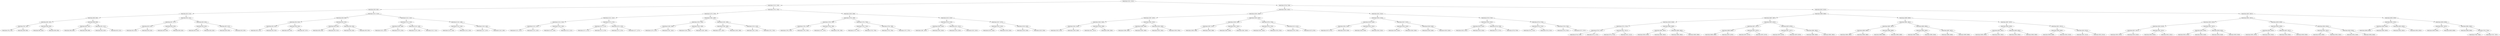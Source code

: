 digraph G{
1269990235 [label="Node{data=[2331, 2331]}"]
1269990235 -> 2062106276
2062106276 [label="Node{data=[1150, 1150]}"]
2062106276 -> 51005762
51005762 [label="Node{data=[920, 920]}"]
51005762 -> 1240704358
1240704358 [label="Node{data=[813, 813]}"]
1240704358 -> 369381208
369381208 [label="Node{data=[805, 805]}"]
369381208 -> 631988002
631988002 [label="Node{data=[801, 801]}"]
631988002 -> 1949975180
1949975180 [label="Node{data=[782, 782]}"]
1949975180 -> 548803064
548803064 [label="Node{data=[764, 764]}"]
1949975180 -> 343733305
343733305 [label="Node{data=[800, 800]}"]
631988002 -> 1800530907
1800530907 [label="Node{data=[803, 803]}"]
1800530907 -> 1297738271
1297738271 [label="Node{data=[802, 802]}"]
1800530907 -> 1567624093
1567624093 [label="Node{data=[804, 804]}"]
369381208 -> 777969974
777969974 [label="Node{data=[809, 809]}"]
777969974 -> 1253427221
1253427221 [label="Node{data=[807, 807]}"]
1253427221 -> 1212078670
1212078670 [label="Node{data=[806, 806]}"]
1253427221 -> 365890615
365890615 [label="Node{data=[808, 808]}"]
777969974 -> 1287719145
1287719145 [label="Node{data=[811, 811]}"]
1287719145 -> 684758020
684758020 [label="Node{data=[810, 810]}"]
1287719145 -> 369281018
369281018 [label="Node{data=[812, 812]}"]
1240704358 -> 2076299193
2076299193 [label="Node{data=[821, 821]}"]
2076299193 -> 1057166952
1057166952 [label="Node{data=[817, 817]}"]
1057166952 -> 325043512
325043512 [label="Node{data=[815, 815]}"]
325043512 -> 333643198
333643198 [label="Node{data=[814, 814]}"]
325043512 -> 1722500220
1722500220 [label="Node{data=[816, 816]}"]
1057166952 -> 1102888599
1102888599 [label="Node{data=[819, 819]}"]
1102888599 -> 749192605
749192605 [label="Node{data=[818, 818]}"]
1102888599 -> 682410682
682410682 [label="Node{data=[820, 820]}"]
2076299193 -> 345566071
345566071 [label="Node{data=[825, 825]}"]
345566071 -> 812955509
812955509 [label="Node{data=[823, 823]}"]
812955509 -> 585963467
585963467 [label="Node{data=[822, 822]}"]
812955509 -> 1813690430
1813690430 [label="Node{data=[824, 824]}"]
345566071 -> 1066018201
1066018201 [label="Node{data=[827, 827]}"]
1066018201 -> 718336514
718336514 [label="Node{data=[826, 826]}"]
1066018201 -> 1623849948
1623849948 [label="Node{data=[919, 919]}"]
51005762 -> 1504408755
1504408755 [label="Node{data=[1015, 1015]}"]
1504408755 -> 929248498
929248498 [label="Node{data=[928, 928]}"]
929248498 -> 437162238
437162238 [label="Node{data=[924, 924]}"]
437162238 -> 901160824
901160824 [label="Node{data=[922, 922]}"]
901160824 -> 934964113
934964113 [label="Node{data=[921, 921]}"]
901160824 -> 424680752
424680752 [label="Node{data=[923, 923]}"]
437162238 -> 2008541060
2008541060 [label="Node{data=[926, 926]}"]
2008541060 -> 1996221269
1996221269 [label="Node{data=[925, 925]}"]
2008541060 -> 309981432
309981432 [label="Node{data=[927, 927]}"]
929248498 -> 198821402
198821402 [label="Node{data=[932, 932]}"]
198821402 -> 1125817122
1125817122 [label="Node{data=[930, 930]}"]
1125817122 -> 1787978071
1787978071 [label="Node{data=[929, 929]}"]
1125817122 -> 926003917
926003917 [label="Node{data=[931, 931]}"]
198821402 -> 1922915111
1922915111 [label="Node{data=[934, 934]}"]
1922915111 -> 1699286493
1699286493 [label="Node{data=[933, 933]}"]
1922915111 -> 480792826
480792826 [label="Node{data=[935, 935]}"]
1504408755 -> 641023608
641023608 [label="Node{data=[1142, 1142]}"]
641023608 -> 1047072250
1047072250 [label="Node{data=[1124, 1124]}"]
1047072250 -> 333699087
333699087 [label="Node{data=[1048, 1048]}"]
333699087 -> 1293055241
1293055241 [label="Node{data=[1022, 1022]}"]
333699087 -> 1121670189
1121670189 [label="Node{data=[1079, 1079]}"]
1047072250 -> 875272017
875272017 [label="Node{data=[1140, 1140]}"]
875272017 -> 956633723
956633723 [label="Node{data=[1139, 1139]}"]
875272017 -> 1742836335
1742836335 [label="Node{data=[1141, 1141]}"]
641023608 -> 2139347074
2139347074 [label="Node{data=[1146, 1146]}"]
2139347074 -> 393894204
393894204 [label="Node{data=[1144, 1144]}"]
393894204 -> 117245794
117245794 [label="Node{data=[1143, 1143]}"]
393894204 -> 1843699512
1843699512 [label="Node{data=[1145, 1145]}"]
2139347074 -> 214048206
214048206 [label="Node{data=[1148, 1148]}"]
214048206 -> 1236539091
1236539091 [label="Node{data=[1147, 1147]}"]
214048206 -> 664592016
664592016 [label="Node{data=[1149, 1149]}"]
2062106276 -> 1858639876
1858639876 [label="Node{data=[1782, 1782]}"]
1858639876 -> 1928909950
1928909950 [label="Node{data=[1278, 1278]}"]
1928909950 -> 462640764
462640764 [label="Node{data=[1241, 1241]}"]
462640764 -> 1513776064
1513776064 [label="Node{data=[1154, 1154]}"]
1513776064 -> 1880672315
1880672315 [label="Node{data=[1152, 1152]}"]
1880672315 -> 1157081442
1157081442 [label="Node{data=[1151, 1151]}"]
1880672315 -> 1163278134
1163278134 [label="Node{data=[1153, 1153]}"]
1513776064 -> 1283156031
1283156031 [label="Node{data=[1156, 1156]}"]
1283156031 -> 2048145563
2048145563 [label="Node{data=[1155, 1155]}"]
1283156031 -> 55648770
55648770 [label="Node{data=[1212, 1212]}"]
462640764 -> 2009746137
2009746137 [label="Node{data=[1274, 1274]}"]
2009746137 -> 1625812623
1625812623 [label="Node{data=[1272, 1272]}"]
1625812623 -> 996987624
996987624 [label="Node{data=[1271, 1271]}"]
1625812623 -> 833070773
833070773 [label="Node{data=[1273, 1273]}"]
2009746137 -> 337555162
337555162 [label="Node{data=[1276, 1276]}"]
337555162 -> 1272101184
1272101184 [label="Node{data=[1275, 1275]}"]
337555162 -> 376752448
376752448 [label="Node{data=[1277, 1277]}"]
1928909950 -> 443172661
443172661 [label="Node{data=[1286, 1286]}"]
443172661 -> 2070106844
2070106844 [label="Node{data=[1282, 1282]}"]
2070106844 -> 623246409
623246409 [label="Node{data=[1280, 1280]}"]
623246409 -> 355143524
355143524 [label="Node{data=[1279, 1279]}"]
623246409 -> 1563472155
1563472155 [label="Node{data=[1281, 1281]}"]
2070106844 -> 1017445843
1017445843 [label="Node{data=[1284, 1284]}"]
1017445843 -> 912886202
912886202 [label="Node{data=[1283, 1283]}"]
1017445843 -> 2071261244
2071261244 [label="Node{data=[1285, 1285]}"]
443172661 -> 588525088
588525088 [label="Node{data=[1290, 1290]}"]
588525088 -> 944051700
944051700 [label="Node{data=[1288, 1288]}"]
944051700 -> 1109098271
1109098271 [label="Node{data=[1287, 1287]}"]
944051700 -> 506626672
506626672 [label="Node{data=[1289, 1289]}"]
588525088 -> 475384504
475384504 [label="Node{data=[1319, 1319]}"]
475384504 -> 204445299
204445299 [label="Node{data=[1291, 1291]}"]
475384504 -> 366338926
366338926 [label="Node{data=[1781, 1781]}"]
1858639876 -> 528405158
528405158 [label="Node{data=[1838, 1838]}"]
528405158 -> 768400379
768400379 [label="Node{data=[1790, 1790]}"]
768400379 -> 1570790463
1570790463 [label="Node{data=[1786, 1786]}"]
1570790463 -> 1733560950
1733560950 [label="Node{data=[1784, 1784]}"]
1733560950 -> 240521176
240521176 [label="Node{data=[1783, 1783]}"]
1733560950 -> 1166937834
1166937834 [label="Node{data=[1785, 1785]}"]
1570790463 -> 445703104
445703104 [label="Node{data=[1788, 1788]}"]
445703104 -> 1565547870
1565547870 [label="Node{data=[1787, 1787]}"]
445703104 -> 1665573347
1665573347 [label="Node{data=[1789, 1789]}"]
768400379 -> 1451891263
1451891263 [label="Node{data=[1794, 1794]}"]
1451891263 -> 1268346317
1268346317 [label="Node{data=[1792, 1792]}"]
1268346317 -> 343700301
343700301 [label="Node{data=[1791, 1791]}"]
1268346317 -> 1122206104
1122206104 [label="Node{data=[1793, 1793]}"]
1451891263 -> 1144922137
1144922137 [label="Node{data=[1796, 1796]}"]
1144922137 -> 1145690710
1145690710 [label="Node{data=[1795, 1795]}"]
1144922137 -> 861421449
861421449 [label="Node{data=[1797, 1797]}"]
528405158 -> 1835636539
1835636539 [label="Node{data=[2323, 2323]}"]
1835636539 -> 1491229799
1491229799 [label="Node{data=[2319, 2319]}"]
1491229799 -> 1391699527
1391699527 [label="Node{data=[2026, 2026]}"]
1391699527 -> 547712999
547712999 [label="Node{data=[1867, 1867]}"]
1391699527 -> 30733447
30733447 [label="Node{data=[2055, 2055]}"]
1491229799 -> 1268744638
1268744638 [label="Node{data=[2321, 2321]}"]
1268744638 -> 68273940
68273940 [label="Node{data=[2320, 2320]}"]
1268744638 -> 264264230
264264230 [label="Node{data=[2322, 2322]}"]
1835636539 -> 697759637
697759637 [label="Node{data=[2327, 2327]}"]
697759637 -> 506659176
506659176 [label="Node{data=[2325, 2325]}"]
506659176 -> 336616669
336616669 [label="Node{data=[2324, 2324]}"]
506659176 -> 428619027
428619027 [label="Node{data=[2326, 2326]}"]
697759637 -> 129516520
129516520 [label="Node{data=[2329, 2329]}"]
129516520 -> 25573942
25573942 [label="Node{data=[2328, 2328]}"]
129516520 -> 392591471
392591471 [label="Node{data=[2330, 2330]}"]
1269990235 -> 1866134333
1866134333 [label="Node{data=[5748, 5748]}"]
1866134333 -> 710433329
710433329 [label="Node{data=[4581, 4581]}"]
710433329 -> 440373958
440373958 [label="Node{data=[3395, 3395]}"]
440373958 -> 1052648686
1052648686 [label="Node{data=[3387, 3387]}"]
1052648686 -> 111512351
111512351 [label="Node{data=[2842, 2842]}"]
111512351 -> 1850003496
1850003496 [label="Node{data=[2442, 2442]}"]
1850003496 -> 143382148
143382148 [label="Node{data=[2332, 2332]}"]
1850003496 -> 1197283887
1197283887 [label="Node{data=[2446, 2446]}"]
111512351 -> 1837800616
1837800616 [label="Node{data=[3358, 3358]}"]
1837800616 -> 621266081
621266081 [label="Node{data=[3011, 3011]}"]
1837800616 -> 1936591219
1936591219 [label="Node{data=[3366, 3366]}"]
1052648686 -> 1548609875
1548609875 [label="Node{data=[3391, 3391]}"]
1548609875 -> 1696285102
1696285102 [label="Node{data=[3389, 3389]}"]
1696285102 -> 2116203360
2116203360 [label="Node{data=[3388, 3388]}"]
1696285102 -> 2097420358
2097420358 [label="Node{data=[3390, 3390]}"]
1548609875 -> 1320186308
1320186308 [label="Node{data=[3393, 3393]}"]
1320186308 -> 1905876877
1905876877 [label="Node{data=[3392, 3392]}"]
1320186308 -> 449534829
449534829 [label="Node{data=[3394, 3394]}"]
440373958 -> 1204856410
1204856410 [label="Node{data=[3403, 3403]}"]
1204856410 -> 170115381
170115381 [label="Node{data=[3399, 3399]}"]
170115381 -> 838697675
838697675 [label="Node{data=[3397, 3397]}"]
838697675 -> 1898817450
1898817450 [label="Node{data=[3396, 3396]}"]
838697675 -> 856501667
856501667 [label="Node{data=[3398, 3398]}"]
170115381 -> 666069150
666069150 [label="Node{data=[3401, 3401]}"]
666069150 -> 2055556473
2055556473 [label="Node{data=[3400, 3400]}"]
666069150 -> 1711908212
1711908212 [label="Node{data=[3402, 3402]}"]
1204856410 -> 1010035747
1010035747 [label="Node{data=[3794, 3794]}"]
1010035747 -> 16290979
16290979 [label="Node{data=[3792, 3792]}"]
16290979 -> 1346826048
1346826048 [label="Node{data=[3432, 3432]}"]
16290979 -> 2077217337
2077217337 [label="Node{data=[3793, 3793]}"]
1010035747 -> 1488878487
1488878487 [label="Node{data=[4115, 4115]}"]
1488878487 -> 480747951
480747951 [label="Node{data=[3795, 3795]}"]
1488878487 -> 2071753108
2071753108 [label="Node{data=[4276, 4276]}"]
710433329 -> 2116496088
2116496088 [label="Node{data=[5551, 5551]}"]
2116496088 -> 1441698888
1441698888 [label="Node{data=[5543, 5543]}"]
1441698888 -> 1952836995
1952836995 [label="Node{data=[5539, 5539]}"]
1952836995 -> 1821229642
1821229642 [label="Node{data=[5381, 5381]}"]
1821229642 -> 725308649
725308649 [label="Node{data=[5375, 5375]}"]
1821229642 -> 173463826
173463826 [label="Node{data=[5538, 5538]}"]
1952836995 -> 1359229998
1359229998 [label="Node{data=[5541, 5541]}"]
1359229998 -> 1402545110
1402545110 [label="Node{data=[5540, 5540]}"]
1359229998 -> 578074960
578074960 [label="Node{data=[5542, 5542]}"]
1441698888 -> 517372485
517372485 [label="Node{data=[5547, 5547]}"]
517372485 -> 1854114037
1854114037 [label="Node{data=[5545, 5545]}"]
1854114037 -> 1948160352
1948160352 [label="Node{data=[5544, 5544]}"]
1854114037 -> 1940330634
1940330634 [label="Node{data=[5546, 5546]}"]
517372485 -> 1586381033
1586381033 [label="Node{data=[5549, 5549]}"]
1586381033 -> 741912557
741912557 [label="Node{data=[5548, 5548]}"]
1586381033 -> 741191323
741191323 [label="Node{data=[5550, 5550]}"]
2116496088 -> 1728418012
1728418012 [label="Node{data=[5740, 5740]}"]
1728418012 -> 1268780509
1268780509 [label="Node{data=[5555, 5555]}"]
1268780509 -> 571380867
571380867 [label="Node{data=[5553, 5553]}"]
571380867 -> 1670823727
1670823727 [label="Node{data=[5552, 5552]}"]
571380867 -> 685658353
685658353 [label="Node{data=[5554, 5554]}"]
1268780509 -> 1675329234
1675329234 [label="Node{data=[5738, 5738]}"]
1675329234 -> 891765926
891765926 [label="Node{data=[5737, 5737]}"]
1675329234 -> 1662974698
1662974698 [label="Node{data=[5739, 5739]}"]
1728418012 -> 966616992
966616992 [label="Node{data=[5744, 5744]}"]
966616992 -> 25732015
25732015 [label="Node{data=[5742, 5742]}"]
25732015 -> 235263308
235263308 [label="Node{data=[5741, 5741]}"]
25732015 -> 450406348
450406348 [label="Node{data=[5743, 5743]}"]
966616992 -> 1219130192
1219130192 [label="Node{data=[5746, 5746]}"]
1219130192 -> 209400881
209400881 [label="Node{data=[5745, 5745]}"]
1219130192 -> 745811783
745811783 [label="Node{data=[5747, 5747]}"]
1866134333 -> 1942821826
1942821826 [label="Node{data=[6915, 6915]}"]
1942821826 -> 1759954456
1759954456 [label="Node{data=[6883, 6883]}"]
1759954456 -> 1038728585
1038728585 [label="Node{data=[6867, 6867]}"]
1038728585 -> 820683620
820683620 [label="Node{data=[6459, 6459]}"]
820683620 -> 727891376
727891376 [label="Node{data=[5752, 5752]}"]
727891376 -> 1969912002
1969912002 [label="Node{data=[5750, 5750]}"]
1969912002 -> 85952019
85952019 [label="Node{data=[5749, 5749]}"]
1969912002 -> 1619784791
1619784791 [label="Node{data=[5751, 5751]}"]
727891376 -> 1589267147
1589267147 [label="Node{data=[6011, 6011]}"]
1589267147 -> 2016449974
2016449974 [label="Node{data=[5753, 5753]}"]
1589267147 -> 31898557
31898557 [label="Node{data=[6221, 6221]}"]
820683620 -> 1055973018
1055973018 [label="Node{data=[6863, 6863]}"]
1055973018 -> 839919517
839919517 [label="Node{data=[6861, 6861]}"]
839919517 -> 1324456268
1324456268 [label="Node{data=[6556, 6556]}"]
839919517 -> 2063530108
2063530108 [label="Node{data=[6862, 6862]}"]
1055973018 -> 1111686583
1111686583 [label="Node{data=[6865, 6865]}"]
1111686583 -> 1910310573
1910310573 [label="Node{data=[6864, 6864]}"]
1111686583 -> 858049059
858049059 [label="Node{data=[6866, 6866]}"]
1038728585 -> 1049950499
1049950499 [label="Node{data=[6875, 6875]}"]
1049950499 -> 1810764803
1810764803 [label="Node{data=[6871, 6871]}"]
1810764803 -> 1923059645
1923059645 [label="Node{data=[6869, 6869]}"]
1923059645 -> 1736386079
1736386079 [label="Node{data=[6868, 6868]}"]
1923059645 -> 2126218802
2126218802 [label="Node{data=[6870, 6870]}"]
1810764803 -> 1701759978
1701759978 [label="Node{data=[6873, 6873]}"]
1701759978 -> 1795314333
1795314333 [label="Node{data=[6872, 6872]}"]
1701759978 -> 1968426556
1968426556 [label="Node{data=[6874, 6874]}"]
1049950499 -> 1467702450
1467702450 [label="Node{data=[6879, 6879]}"]
1467702450 -> 1155132460
1155132460 [label="Node{data=[6877, 6877]}"]
1155132460 -> 1027000464
1027000464 [label="Node{data=[6876, 6876]}"]
1155132460 -> 1459602212
1459602212 [label="Node{data=[6878, 6878]}"]
1467702450 -> 1533840261
1533840261 [label="Node{data=[6881, 6881]}"]
1533840261 -> 1348445256
1348445256 [label="Node{data=[6880, 6880]}"]
1533840261 -> 1537643675
1537643675 [label="Node{data=[6882, 6882]}"]
1759954456 -> 1936230952
1936230952 [label="Node{data=[6899, 6899]}"]
1936230952 -> 1290209123
1290209123 [label="Node{data=[6891, 6891]}"]
1290209123 -> 1631033171
1631033171 [label="Node{data=[6887, 6887]}"]
1631033171 -> 249218466
249218466 [label="Node{data=[6885, 6885]}"]
249218466 -> 961820571
961820571 [label="Node{data=[6884, 6884]}"]
249218466 -> 1308419021
1308419021 [label="Node{data=[6886, 6886]}"]
1631033171 -> 271349806
271349806 [label="Node{data=[6889, 6889]}"]
271349806 -> 1208174684
1208174684 [label="Node{data=[6888, 6888]}"]
271349806 -> 1358120488
1358120488 [label="Node{data=[6890, 6890]}"]
1290209123 -> 2050696560
2050696560 [label="Node{data=[6895, 6895]}"]
2050696560 -> 153472785
153472785 [label="Node{data=[6893, 6893]}"]
153472785 -> 1530279873
1530279873 [label="Node{data=[6892, 6892]}"]
153472785 -> 289335433
289335433 [label="Node{data=[6894, 6894]}"]
2050696560 -> 848125819
848125819 [label="Node{data=[6897, 6897]}"]
848125819 -> 360141692
360141692 [label="Node{data=[6896, 6896]}"]
848125819 -> 2140530220
2140530220 [label="Node{data=[6898, 6898]}"]
1936230952 -> 420033527
420033527 [label="Node{data=[6907, 6907]}"]
420033527 -> 1101517098
1101517098 [label="Node{data=[6903, 6903]}"]
1101517098 -> 1860470481
1860470481 [label="Node{data=[6901, 6901]}"]
1860470481 -> 1049672103
1049672103 [label="Node{data=[6900, 6900]}"]
1860470481 -> 1859560201
1859560201 [label="Node{data=[6902, 6902]}"]
1101517098 -> 294064504
294064504 [label="Node{data=[6905, 6905]}"]
294064504 -> 1537204119
1537204119 [label="Node{data=[6904, 6904]}"]
294064504 -> 1618544834
1618544834 [label="Node{data=[6906, 6906]}"]
420033527 -> 1005334831
1005334831 [label="Node{data=[6911, 6911]}"]
1005334831 -> 306838523
306838523 [label="Node{data=[6909, 6909]}"]
306838523 -> 932183362
932183362 [label="Node{data=[6908, 6908]}"]
306838523 -> 530107497
530107497 [label="Node{data=[6910, 6910]}"]
1005334831 -> 1160246268
1160246268 [label="Node{data=[6913, 6913]}"]
1160246268 -> 418139776
418139776 [label="Node{data=[6912, 6912]}"]
1160246268 -> 1346487602
1346487602 [label="Node{data=[6914, 6914]}"]
1942821826 -> 165912791
165912791 [label="Node{data=[6947, 6947]}"]
165912791 -> 1931549188
1931549188 [label="Node{data=[6931, 6931]}"]
1931549188 -> 163828398
163828398 [label="Node{data=[6923, 6923]}"]
163828398 -> 1467350769
1467350769 [label="Node{data=[6919, 6919]}"]
1467350769 -> 1124338128
1124338128 [label="Node{data=[6917, 6917]}"]
1124338128 -> 940497550
940497550 [label="Node{data=[6916, 6916]}"]
1124338128 -> 802105731
802105731 [label="Node{data=[6918, 6918]}"]
1467350769 -> 1471531261
1471531261 [label="Node{data=[6921, 6921]}"]
1471531261 -> 874250578
874250578 [label="Node{data=[6920, 6920]}"]
1471531261 -> 2055759861
2055759861 [label="Node{data=[6922, 6922]}"]
163828398 -> 752732694
752732694 [label="Node{data=[6927, 6927]}"]
752732694 -> 1440095568
1440095568 [label="Node{data=[6925, 6925]}"]
1440095568 -> 26509353
26509353 [label="Node{data=[6924, 6924]}"]
1440095568 -> 949676065
949676065 [label="Node{data=[6926, 6926]}"]
752732694 -> 2060785758
2060785758 [label="Node{data=[6929, 6929]}"]
2060785758 -> 529311433
529311433 [label="Node{data=[6928, 6928]}"]
2060785758 -> 977070297
977070297 [label="Node{data=[6930, 6930]}"]
1931549188 -> 1426637919
1426637919 [label="Node{data=[6939, 6939]}"]
1426637919 -> 122499400
122499400 [label="Node{data=[6935, 6935]}"]
122499400 -> 2098029958
2098029958 [label="Node{data=[6933, 6933]}"]
2098029958 -> 539631838
539631838 [label="Node{data=[6932, 6932]}"]
2098029958 -> 856892088
856892088 [label="Node{data=[6934, 6934]}"]
122499400 -> 1572504291
1572504291 [label="Node{data=[6937, 6937]}"]
1572504291 -> 1259203975
1259203975 [label="Node{data=[6936, 6936]}"]
1572504291 -> 986716392
986716392 [label="Node{data=[6938, 6938]}"]
1426637919 -> 285010920
285010920 [label="Node{data=[6943, 6943]}"]
285010920 -> 425250446
425250446 [label="Node{data=[6941, 6941]}"]
425250446 -> 1025337847
1025337847 [label="Node{data=[6940, 6940]}"]
425250446 -> 120599012
120599012 [label="Node{data=[6942, 6942]}"]
285010920 -> 1894000961
1894000961 [label="Node{data=[6945, 6945]}"]
1894000961 -> 798467437
798467437 [label="Node{data=[6944, 6944]}"]
1894000961 -> 2039690169
2039690169 [label="Node{data=[6946, 6946]}"]
165912791 -> 2133492350
2133492350 [label="Node{data=[6955, 6955]}"]
2133492350 -> 777327355
777327355 [label="Node{data=[6951, 6951]}"]
777327355 -> 1023108753
1023108753 [label="Node{data=[6949, 6949]}"]
1023108753 -> 1553306700
1553306700 [label="Node{data=[6948, 6948]}"]
1023108753 -> 1997001938
1997001938 [label="Node{data=[6950, 6950]}"]
777327355 -> 1900265987
1900265987 [label="Node{data=[6953, 6953]}"]
1900265987 -> 376171860
376171860 [label="Node{data=[6952, 6952]}"]
1900265987 -> 1722563617
1722563617 [label="Node{data=[6954, 6954]}"]
2133492350 -> 801428834
801428834 [label="Node{data=[6959, 6959]}"]
801428834 -> 1090013507
1090013507 [label="Node{data=[6957, 6957]}"]
1090013507 -> 154148165
154148165 [label="Node{data=[6956, 6956]}"]
1090013507 -> 242902390
242902390 [label="Node{data=[6958, 6958]}"]
801428834 -> 127716894
127716894 [label="Node{data=[6961, 6961]}"]
127716894 -> 86785535
86785535 [label="Node{data=[6960, 6960]}"]
127716894 -> 209699370
209699370 [label="Node{data=[7033, 7033]}"]
209699370 -> 1374897926
1374897926 [label="Node{data=[7006, 7006]}"]
209699370 -> 813600536
813600536 [label="Node{data=[7297, 7297]}"]
}